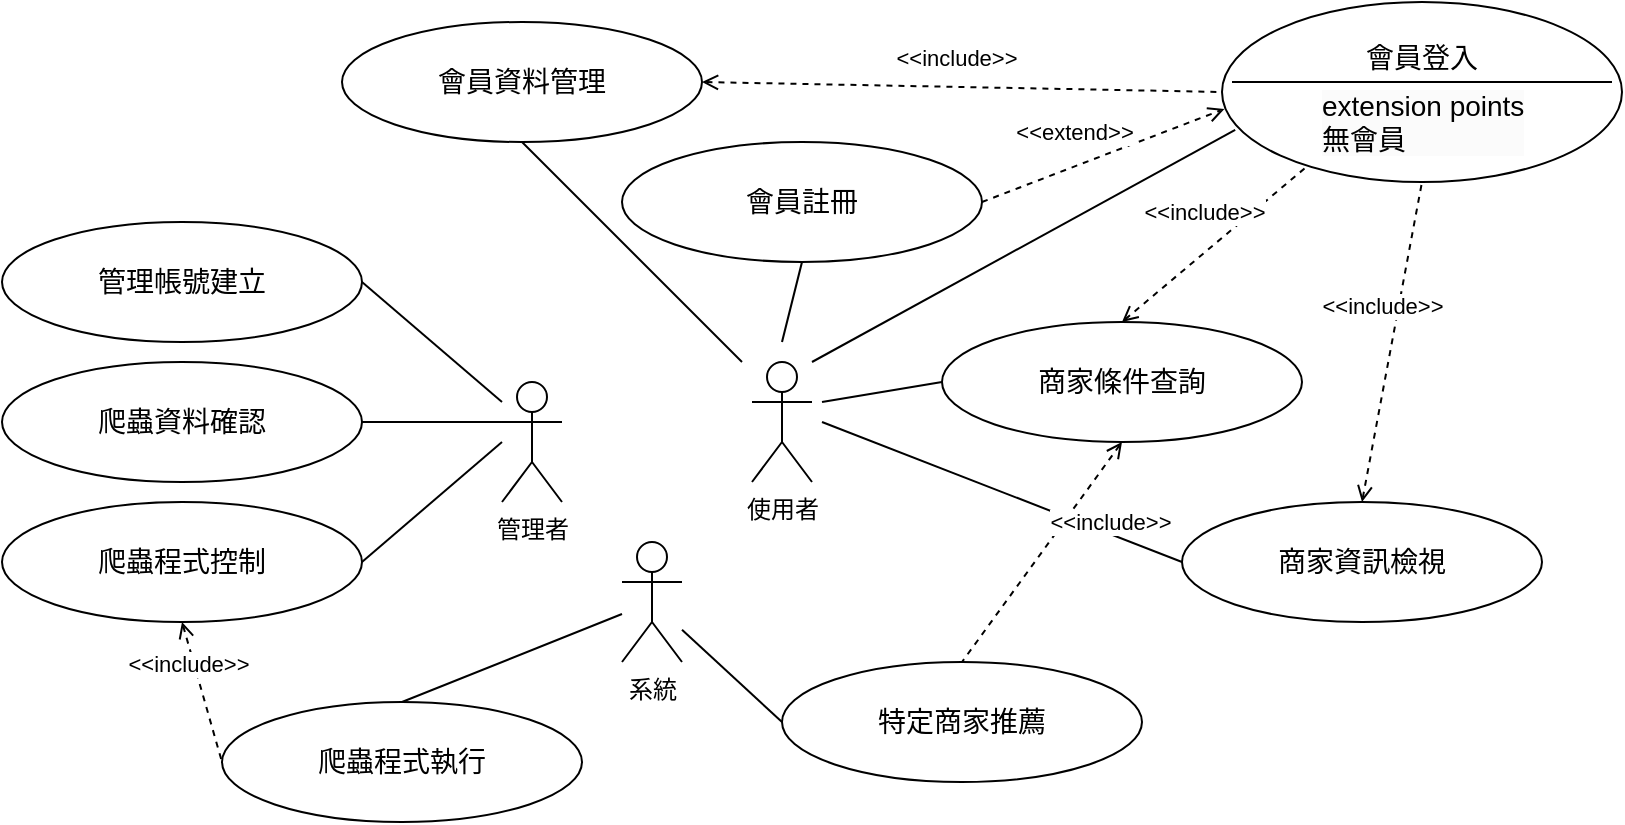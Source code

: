 <mxfile version="24.2.5" type="device">
  <diagram name="使用案例圖" id="Yl148u14gGX9kU_zwqoo">
    <mxGraphModel dx="2261" dy="836" grid="1" gridSize="10" guides="1" tooltips="1" connect="1" arrows="1" fold="1" page="1" pageScale="1" pageWidth="827" pageHeight="1169" math="0" shadow="0">
      <root>
        <mxCell id="0" />
        <mxCell id="1" parent="0" />
        <mxCell id="pyWRpl_zN9KXEDkuFeAj-1" value="使用者" style="shape=umlActor;verticalLabelPosition=bottom;verticalAlign=top;html=1;" parent="1" vertex="1">
          <mxGeometry x="-5" y="260" width="30" height="60" as="geometry" />
        </mxCell>
        <mxCell id="pyWRpl_zN9KXEDkuFeAj-5" value="&lt;font style=&quot;font-size: 14px;&quot;&gt;會員資料管理&lt;/font&gt;" style="ellipse;whiteSpace=wrap;html=1;" parent="1" vertex="1">
          <mxGeometry x="-210" y="90" width="180" height="60" as="geometry" />
        </mxCell>
        <mxCell id="pyWRpl_zN9KXEDkuFeAj-6" value="&lt;font style=&quot;font-size: 14px;&quot;&gt;商家條件查詢&lt;/font&gt;" style="ellipse;whiteSpace=wrap;html=1;" parent="1" vertex="1">
          <mxGeometry x="90" y="240" width="180" height="60" as="geometry" />
        </mxCell>
        <mxCell id="pyWRpl_zN9KXEDkuFeAj-7" value="&lt;font style=&quot;font-size: 14px;&quot;&gt;商家資訊檢視&lt;/font&gt;" style="ellipse;whiteSpace=wrap;html=1;" parent="1" vertex="1">
          <mxGeometry x="210" y="330" width="180" height="60" as="geometry" />
        </mxCell>
        <mxCell id="pyWRpl_zN9KXEDkuFeAj-20" value="&lt;span style=&quot;font-size: 14px;&quot;&gt;爬蟲資料確認&lt;/span&gt;" style="ellipse;whiteSpace=wrap;html=1;" parent="1" vertex="1">
          <mxGeometry x="-380" y="260" width="180" height="60" as="geometry" />
        </mxCell>
        <mxCell id="pyWRpl_zN9KXEDkuFeAj-21" value="&lt;span style=&quot;font-size: 14px;&quot;&gt;爬蟲程式控制&lt;/span&gt;" style="ellipse;whiteSpace=wrap;html=1;" parent="1" vertex="1">
          <mxGeometry x="-380" y="330" width="180" height="60" as="geometry" />
        </mxCell>
        <mxCell id="pyWRpl_zN9KXEDkuFeAj-22" value="管理者" style="shape=umlActor;verticalLabelPosition=bottom;verticalAlign=top;html=1;" parent="1" vertex="1">
          <mxGeometry x="-130" y="270" width="30" height="60" as="geometry" />
        </mxCell>
        <mxCell id="pyWRpl_zN9KXEDkuFeAj-23" value="" style="endArrow=none;html=1;rounded=0;entryX=1;entryY=0.5;entryDx=0;entryDy=0;exitX=0;exitY=0.333;exitDx=0;exitDy=0;exitPerimeter=0;" parent="1" source="pyWRpl_zN9KXEDkuFeAj-22" target="pyWRpl_zN9KXEDkuFeAj-20" edge="1">
          <mxGeometry width="50" height="50" relative="1" as="geometry">
            <mxPoint x="-290" y="219.235" as="sourcePoint" />
            <mxPoint x="-530" y="191" as="targetPoint" />
          </mxGeometry>
        </mxCell>
        <mxCell id="pyWRpl_zN9KXEDkuFeAj-24" value="" style="endArrow=none;html=1;rounded=0;entryX=1;entryY=0.5;entryDx=0;entryDy=0;exitX=0;exitY=0.5;exitDx=0;exitDy=0;exitPerimeter=0;" parent="1" source="pyWRpl_zN9KXEDkuFeAj-22" target="pyWRpl_zN9KXEDkuFeAj-21" edge="1">
          <mxGeometry width="50" height="50" relative="1" as="geometry">
            <mxPoint x="-290" y="220" as="sourcePoint" />
            <mxPoint x="-720" y="540" as="targetPoint" />
          </mxGeometry>
        </mxCell>
        <mxCell id="pyWRpl_zN9KXEDkuFeAj-26" value="&lt;span style=&quot;font-size: 14px;&quot;&gt;爬蟲程式執行&lt;/span&gt;" style="ellipse;whiteSpace=wrap;html=1;" parent="1" vertex="1">
          <mxGeometry x="-270" y="430" width="180" height="60" as="geometry" />
        </mxCell>
        <mxCell id="Er3Z3KmMZLWfYeELGhga-12" value="&lt;span style=&quot;font-size: 14px;&quot;&gt;管理帳號建立&lt;/span&gt;" style="ellipse;whiteSpace=wrap;html=1;" parent="1" vertex="1">
          <mxGeometry x="-380" y="190" width="180" height="60" as="geometry" />
        </mxCell>
        <mxCell id="Er3Z3KmMZLWfYeELGhga-13" value="" style="endArrow=none;html=1;rounded=0;entryX=1;entryY=0.5;entryDx=0;entryDy=0;exitX=0;exitY=0.167;exitDx=0;exitDy=0;exitPerimeter=0;" parent="1" source="pyWRpl_zN9KXEDkuFeAj-22" target="Er3Z3KmMZLWfYeELGhga-12" edge="1">
          <mxGeometry width="50" height="50" relative="1" as="geometry">
            <mxPoint x="-280" y="220" as="sourcePoint" />
            <mxPoint x="-340" y="230" as="targetPoint" />
          </mxGeometry>
        </mxCell>
        <mxCell id="Er3Z3KmMZLWfYeELGhga-16" value="&lt;font style=&quot;font-size: 14px;&quot;&gt;會員註冊&lt;/font&gt;" style="ellipse;whiteSpace=wrap;html=1;" parent="1" vertex="1">
          <mxGeometry x="-70" y="150" width="180" height="60" as="geometry" />
        </mxCell>
        <mxCell id="Ry65CyLy9paVWarDxG0m-1" value="&lt;span style=&quot;font-size: 14px;&quot;&gt;特定商家推薦&lt;/span&gt;" style="ellipse;whiteSpace=wrap;html=1;" vertex="1" parent="1">
          <mxGeometry x="10" y="410" width="180" height="60" as="geometry" />
        </mxCell>
        <mxCell id="Ry65CyLy9paVWarDxG0m-3" value="系統" style="shape=umlActor;verticalLabelPosition=bottom;verticalAlign=top;html=1;" vertex="1" parent="1">
          <mxGeometry x="-70" y="350" width="30" height="60" as="geometry" />
        </mxCell>
        <mxCell id="Ry65CyLy9paVWarDxG0m-4" value="" style="endArrow=none;html=1;rounded=0;entryX=0;entryY=0.5;entryDx=0;entryDy=0;exitX=1;exitY=0.5;exitDx=0;exitDy=0;startArrow=open;startFill=0;dashed=1;" edge="1" parent="1" source="pyWRpl_zN9KXEDkuFeAj-5" target="pyWRpl_zN9KXEDkuFeAj-3">
          <mxGeometry width="50" height="50" relative="1" as="geometry">
            <mxPoint x="430" y="270" as="sourcePoint" />
            <mxPoint x="480" y="220" as="targetPoint" />
          </mxGeometry>
        </mxCell>
        <mxCell id="Ry65CyLy9paVWarDxG0m-5" value="&amp;lt;&amp;lt;include&amp;gt;&amp;gt;" style="edgeLabel;html=1;align=center;verticalAlign=middle;resizable=0;points=[];" vertex="1" connectable="0" parent="Ry65CyLy9paVWarDxG0m-4">
          <mxGeometry x="0.025" y="-1" relative="1" as="geometry">
            <mxPoint x="-7" y="-16" as="offset" />
          </mxGeometry>
        </mxCell>
        <mxCell id="Ry65CyLy9paVWarDxG0m-6" value="" style="endArrow=none;html=1;rounded=0;entryX=0.21;entryY=0.918;entryDx=0;entryDy=0;exitX=0.5;exitY=0;exitDx=0;exitDy=0;startArrow=open;startFill=0;entryPerimeter=0;dashed=1;" edge="1" parent="1" source="pyWRpl_zN9KXEDkuFeAj-6" target="pyWRpl_zN9KXEDkuFeAj-3">
          <mxGeometry width="50" height="50" relative="1" as="geometry">
            <mxPoint x="210" y="250" as="sourcePoint" />
            <mxPoint x="320" y="220" as="targetPoint" />
          </mxGeometry>
        </mxCell>
        <mxCell id="Ry65CyLy9paVWarDxG0m-7" value="&amp;lt;&amp;lt;include&amp;gt;&amp;gt;" style="edgeLabel;html=1;align=center;verticalAlign=middle;resizable=0;points=[];" vertex="1" connectable="0" parent="Ry65CyLy9paVWarDxG0m-6">
          <mxGeometry x="0.025" y="-1" relative="1" as="geometry">
            <mxPoint x="-7" y="-16" as="offset" />
          </mxGeometry>
        </mxCell>
        <mxCell id="Ry65CyLy9paVWarDxG0m-8" value="" style="endArrow=none;html=1;rounded=0;entryX=0.5;entryY=1;entryDx=0;entryDy=0;exitX=0.5;exitY=0;exitDx=0;exitDy=0;startArrow=open;startFill=0;dashed=1;" edge="1" parent="1" source="pyWRpl_zN9KXEDkuFeAj-7" target="pyWRpl_zN9KXEDkuFeAj-3">
          <mxGeometry width="50" height="50" relative="1" as="geometry">
            <mxPoint x="230" y="270" as="sourcePoint" />
            <mxPoint x="340" y="200" as="targetPoint" />
          </mxGeometry>
        </mxCell>
        <mxCell id="Ry65CyLy9paVWarDxG0m-9" value="&amp;lt;&amp;lt;include&amp;gt;&amp;gt;" style="edgeLabel;html=1;align=center;verticalAlign=middle;resizable=0;points=[];" vertex="1" connectable="0" parent="Ry65CyLy9paVWarDxG0m-8">
          <mxGeometry x="0.025" y="-1" relative="1" as="geometry">
            <mxPoint x="-7" y="-16" as="offset" />
          </mxGeometry>
        </mxCell>
        <mxCell id="Ry65CyLy9paVWarDxG0m-12" value="" style="endArrow=none;html=1;rounded=0;entryX=0.033;entryY=0.71;entryDx=0;entryDy=0;entryPerimeter=0;exitX=1;exitY=0;exitDx=0;exitDy=0;exitPerimeter=0;" edge="1" parent="1" source="pyWRpl_zN9KXEDkuFeAj-1" target="pyWRpl_zN9KXEDkuFeAj-3">
          <mxGeometry width="50" height="50" relative="1" as="geometry">
            <mxPoint x="60" y="280" as="sourcePoint" />
            <mxPoint x="270" y="270" as="targetPoint" />
          </mxGeometry>
        </mxCell>
        <mxCell id="Ry65CyLy9paVWarDxG0m-14" value="" style="endArrow=none;html=1;rounded=0;exitX=0.5;exitY=1;exitDx=0;exitDy=0;" edge="1" parent="1" source="pyWRpl_zN9KXEDkuFeAj-5">
          <mxGeometry width="50" height="50" relative="1" as="geometry">
            <mxPoint x="40" y="270" as="sourcePoint" />
            <mxPoint x="-10" y="260" as="targetPoint" />
          </mxGeometry>
        </mxCell>
        <mxCell id="Ry65CyLy9paVWarDxG0m-15" value="" style="endArrow=none;html=1;rounded=0;exitX=0;exitY=0.5;exitDx=0;exitDy=0;" edge="1" parent="1" source="pyWRpl_zN9KXEDkuFeAj-6">
          <mxGeometry width="50" height="50" relative="1" as="geometry">
            <mxPoint x="20" y="200" as="sourcePoint" />
            <mxPoint x="30" y="280" as="targetPoint" />
          </mxGeometry>
        </mxCell>
        <mxCell id="Ry65CyLy9paVWarDxG0m-16" value="" style="endArrow=none;html=1;rounded=0;exitX=0;exitY=0.5;exitDx=0;exitDy=0;" edge="1" parent="1" source="pyWRpl_zN9KXEDkuFeAj-7">
          <mxGeometry width="50" height="50" relative="1" as="geometry">
            <mxPoint x="118" y="280" as="sourcePoint" />
            <mxPoint x="30" y="290" as="targetPoint" />
          </mxGeometry>
        </mxCell>
        <mxCell id="Ry65CyLy9paVWarDxG0m-17" value="" style="endArrow=none;html=1;rounded=0;exitX=0.5;exitY=1;exitDx=0;exitDy=0;" edge="1" parent="1" source="Er3Z3KmMZLWfYeELGhga-16">
          <mxGeometry width="50" height="50" relative="1" as="geometry">
            <mxPoint x="200" y="370" as="sourcePoint" />
            <mxPoint x="10" y="250" as="targetPoint" />
          </mxGeometry>
        </mxCell>
        <mxCell id="Ry65CyLy9paVWarDxG0m-18" value="" style="group" vertex="1" connectable="0" parent="1">
          <mxGeometry x="230" y="80" width="200" height="90" as="geometry" />
        </mxCell>
        <mxCell id="pyWRpl_zN9KXEDkuFeAj-3" value="&lt;font style=&quot;font-size: 14px;&quot;&gt;會員登入&lt;/font&gt;&lt;div&gt;&lt;font style=&quot;font-size: 14px;&quot;&gt;&lt;br&gt;&lt;/font&gt;&lt;/div&gt;&lt;div&gt;&lt;font style=&quot;font-size: 14px;&quot;&gt;&lt;br&gt;&lt;/font&gt;&lt;/div&gt;" style="ellipse;whiteSpace=wrap;html=1;" parent="Ry65CyLy9paVWarDxG0m-18" vertex="1">
          <mxGeometry width="200" height="90" as="geometry" />
        </mxCell>
        <mxCell id="Ry65CyLy9paVWarDxG0m-10" value="" style="endArrow=none;html=1;rounded=0;" edge="1" parent="Ry65CyLy9paVWarDxG0m-18">
          <mxGeometry width="50" height="50" relative="1" as="geometry">
            <mxPoint x="5" y="40" as="sourcePoint" />
            <mxPoint x="195" y="40" as="targetPoint" />
          </mxGeometry>
        </mxCell>
        <mxCell id="Ry65CyLy9paVWarDxG0m-11" value="&lt;div style=&quot;forced-color-adjust: none; color: rgb(0, 0, 0); font-family: Helvetica; font-size: 12px; font-style: normal; font-variant-ligatures: normal; font-variant-caps: normal; font-weight: 400; letter-spacing: normal; orphans: 2; text-indent: 0px; text-transform: none; widows: 2; word-spacing: 0px; -webkit-text-stroke-width: 0px; white-space: normal; background-color: rgb(251, 251, 251); text-decoration-thickness: initial; text-decoration-style: initial; text-decoration-color: initial;&quot;&gt;&lt;font style=&quot;forced-color-adjust: none; font-size: 14px;&quot;&gt;extension points&lt;/font&gt;&lt;/div&gt;&lt;div style=&quot;forced-color-adjust: none; color: rgb(0, 0, 0); font-family: Helvetica; font-size: 12px; font-style: normal; font-variant-ligatures: normal; font-variant-caps: normal; font-weight: 400; letter-spacing: normal; orphans: 2; text-indent: 0px; text-transform: none; widows: 2; word-spacing: 0px; -webkit-text-stroke-width: 0px; white-space: normal; background-color: rgb(251, 251, 251); text-decoration-thickness: initial; text-decoration-style: initial; text-decoration-color: initial;&quot;&gt;&lt;span style=&quot;forced-color-adjust: none; font-size: 14px; background-color: initial;&quot;&gt;無會員&lt;/span&gt;&lt;/div&gt;" style="text;whiteSpace=wrap;html=1;verticalAlign=middle;align=left;" vertex="1" parent="Ry65CyLy9paVWarDxG0m-18">
          <mxGeometry x="47.5" y="30" width="105" height="60" as="geometry" />
        </mxCell>
        <mxCell id="Ry65CyLy9paVWarDxG0m-19" value="" style="endArrow=open;html=1;rounded=0;entryX=0.006;entryY=0.594;entryDx=0;entryDy=0;exitX=1;exitY=0.5;exitDx=0;exitDy=0;startArrow=none;startFill=0;dashed=1;entryPerimeter=0;endFill=0;" edge="1" parent="1" source="Er3Z3KmMZLWfYeELGhga-16" target="pyWRpl_zN9KXEDkuFeAj-3">
          <mxGeometry width="50" height="50" relative="1" as="geometry">
            <mxPoint x="250" y="260" as="sourcePoint" />
            <mxPoint x="510" y="265" as="targetPoint" />
          </mxGeometry>
        </mxCell>
        <mxCell id="Ry65CyLy9paVWarDxG0m-20" value="&amp;lt;&amp;lt;extend&amp;gt;&amp;gt;" style="edgeLabel;html=1;align=center;verticalAlign=middle;resizable=0;points=[];" vertex="1" connectable="0" parent="Ry65CyLy9paVWarDxG0m-19">
          <mxGeometry x="0.025" y="-1" relative="1" as="geometry">
            <mxPoint x="-17" y="-12" as="offset" />
          </mxGeometry>
        </mxCell>
        <mxCell id="Ry65CyLy9paVWarDxG0m-21" value="" style="endArrow=none;html=1;rounded=0;entryX=0.5;entryY=0;entryDx=0;entryDy=0;startArrow=open;startFill=0;dashed=1;exitX=0.5;exitY=1;exitDx=0;exitDy=0;" edge="1" parent="1" source="pyWRpl_zN9KXEDkuFeAj-6" target="Ry65CyLy9paVWarDxG0m-1">
          <mxGeometry width="50" height="50" relative="1" as="geometry">
            <mxPoint x="280" y="370" as="sourcePoint" />
            <mxPoint x="340" y="180" as="targetPoint" />
          </mxGeometry>
        </mxCell>
        <mxCell id="Ry65CyLy9paVWarDxG0m-22" value="&amp;lt;&amp;lt;include&amp;gt;&amp;gt;" style="edgeLabel;html=1;align=center;verticalAlign=middle;resizable=0;points=[];" vertex="1" connectable="0" parent="Ry65CyLy9paVWarDxG0m-21">
          <mxGeometry x="0.025" y="-1" relative="1" as="geometry">
            <mxPoint x="35" y="-16" as="offset" />
          </mxGeometry>
        </mxCell>
        <mxCell id="Ry65CyLy9paVWarDxG0m-23" value="" style="endArrow=none;html=1;rounded=0;entryX=0;entryY=0.5;entryDx=0;entryDy=0;startArrow=open;startFill=0;dashed=1;exitX=0.5;exitY=1;exitDx=0;exitDy=0;" edge="1" parent="1" source="pyWRpl_zN9KXEDkuFeAj-21" target="pyWRpl_zN9KXEDkuFeAj-26">
          <mxGeometry width="50" height="50" relative="1" as="geometry">
            <mxPoint x="600" y="370" as="sourcePoint" />
            <mxPoint x="610" y="415" as="targetPoint" />
          </mxGeometry>
        </mxCell>
        <mxCell id="Ry65CyLy9paVWarDxG0m-24" value="&amp;lt;&amp;lt;include&amp;gt;&amp;gt;" style="edgeLabel;html=1;align=center;verticalAlign=middle;resizable=0;points=[];" vertex="1" connectable="0" parent="Ry65CyLy9paVWarDxG0m-23">
          <mxGeometry x="0.025" y="-1" relative="1" as="geometry">
            <mxPoint x="-7" y="-16" as="offset" />
          </mxGeometry>
        </mxCell>
        <mxCell id="Ry65CyLy9paVWarDxG0m-26" value="" style="endArrow=none;html=1;rounded=0;exitX=0;exitY=0.5;exitDx=0;exitDy=0;" edge="1" parent="1" source="Ry65CyLy9paVWarDxG0m-1" target="Ry65CyLy9paVWarDxG0m-3">
          <mxGeometry width="50" height="50" relative="1" as="geometry">
            <mxPoint x="-120" y="310" as="sourcePoint" />
            <mxPoint x="-20" y="400" as="targetPoint" />
          </mxGeometry>
        </mxCell>
        <mxCell id="Ry65CyLy9paVWarDxG0m-28" value="" style="endArrow=none;html=1;rounded=0;exitX=0.5;exitY=0;exitDx=0;exitDy=0;" edge="1" parent="1" source="pyWRpl_zN9KXEDkuFeAj-26" target="Ry65CyLy9paVWarDxG0m-3">
          <mxGeometry width="50" height="50" relative="1" as="geometry">
            <mxPoint x="40" y="410" as="sourcePoint" />
            <mxPoint x="-70" y="400" as="targetPoint" />
          </mxGeometry>
        </mxCell>
      </root>
    </mxGraphModel>
  </diagram>
</mxfile>
